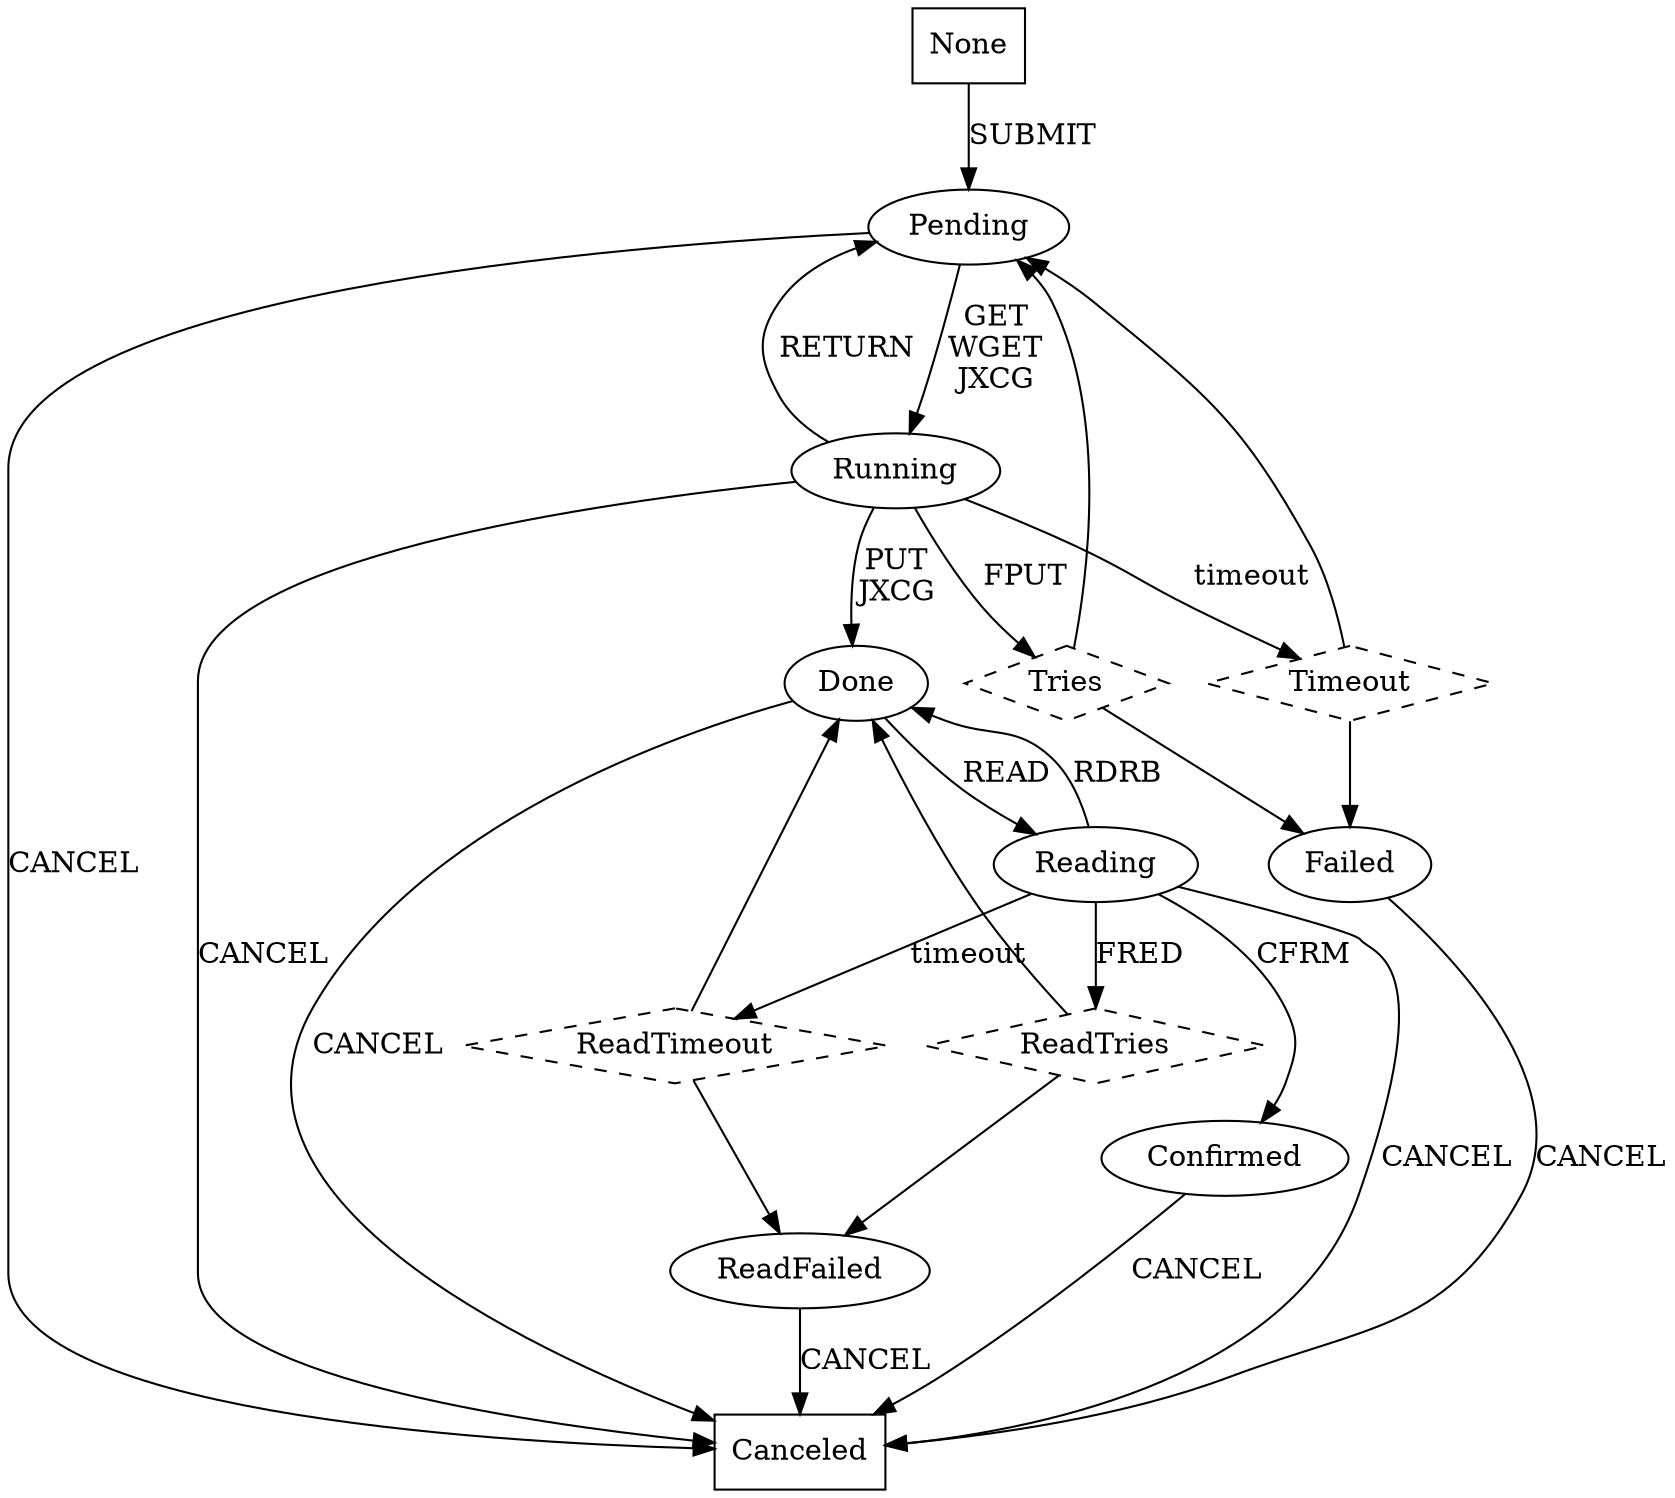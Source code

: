 # dot -T ps state_graph.dot -o state_graph.ps

digraph NetScheduleNew {

    None        [ label = "None",        shape = "box" ];
    Canceled    [ label = "Canceled",    shape = "box" ];
    Timeout     [ label = "Timeout",     shape = "diamond", style = "dashed" ];
    ReadTimeout [ label = "ReadTimeout", shape = "diamond", style = "dashed" ];
    Tries       [ label = "Tries",       shape = "diamond", style = "dashed" ];
    ReadTries   [ label = "ReadTries",   shape = "diamond", style = "dashed" ];

    None        -> Pending          [ label = "SUBMIT" ];

    Pending     -> Running          [ label = "GET\nWGET\nJXCG" ];
    Pending     -> Canceled         [ label = "CANCEL" ];

    Running     -> Pending          [ label = "RETURN" ];
    Running     -> Canceled         [ label = "CANCEL" ];
    Running     -> Done             [ label = "PUT\nJXCG" ];
    Running     -> Timeout          [ label = "timeout" ];
    Running     -> Tries            [ label = "FPUT" ];

    Tries       -> Failed;
    Tries       -> Pending;

    Timeout     -> Pending;
    Timeout     -> Failed;

    Failed      -> Canceled         [ label = "CANCEL" ];

    Done        -> Reading          [ label = "READ" ];
    Done        -> Canceled         [ label = "CANCEL" ];

    Reading     -> Canceled         [ label = "CANCEL" ];
    Reading     -> Confirmed        [ label = "CFRM" ];
    Reading     -> Done             [ label = "RDRB" ];
    Reading     -> ReadTimeout      [ label = "timeout" ];
    Reading     -> ReadTries        [ label = "FRED" ];

    ReadTries   -> ReadFailed;
    ReadTries   -> Done;

    ReadTimeout -> Done;
    ReadTimeout -> ReadFailed;

    ReadFailed  -> Canceled         [ label = "CANCEL" ];

    Confirmed   -> Canceled         [ label = "CANCEL" ];
}

# Old diagrams

#digraph NetSchedule {
#  None -> Pending [label="submit"];
#
#  Pending -> Running [label="execute"];
#  Pending -> Canceled [label="cancel"];
#  Pending -> Done [label="out-of-sync success"];
#
#
#  Running -> Returned [label="return"];
#  Running -> Canceled [label="cancel"];
#  Running -> Failed [label="fail"];
#  Running -> Done [label="success"];
#
#  Returned -> Pending [label="r2p"];
#  Returned -> Running [label="r2p-execute?"];
#  Returned -> Canceled [label="cancel"];
#  Returned -> Failed [label="fail"];
#  Returned -> Done [label="out-of-sync success"];
#}
#
#digraph Reschedule {
#  Running -> Pending [label="reschedule?"];
#  Canceled -> Pending [label="reschedule"];
#  Failed -> Pending [label="reschedule"];
#  Done -> Pending [label="reschedule"];
#}
#
#digraph Ignore {
#  Pending -> Returned;
#  Pending -> Failed;
#  Canceled -> Running;
#  Canceled -> Returned;
#  Canceled -> Failed;
#  Canceled -> Done;
#  Failed -> Returned;
#  Failed -> Canceled;
#  Failed -> Done;
#  Done -> Returned;
#  Done -> Canceled;
#  Done -> Failed;
#}
